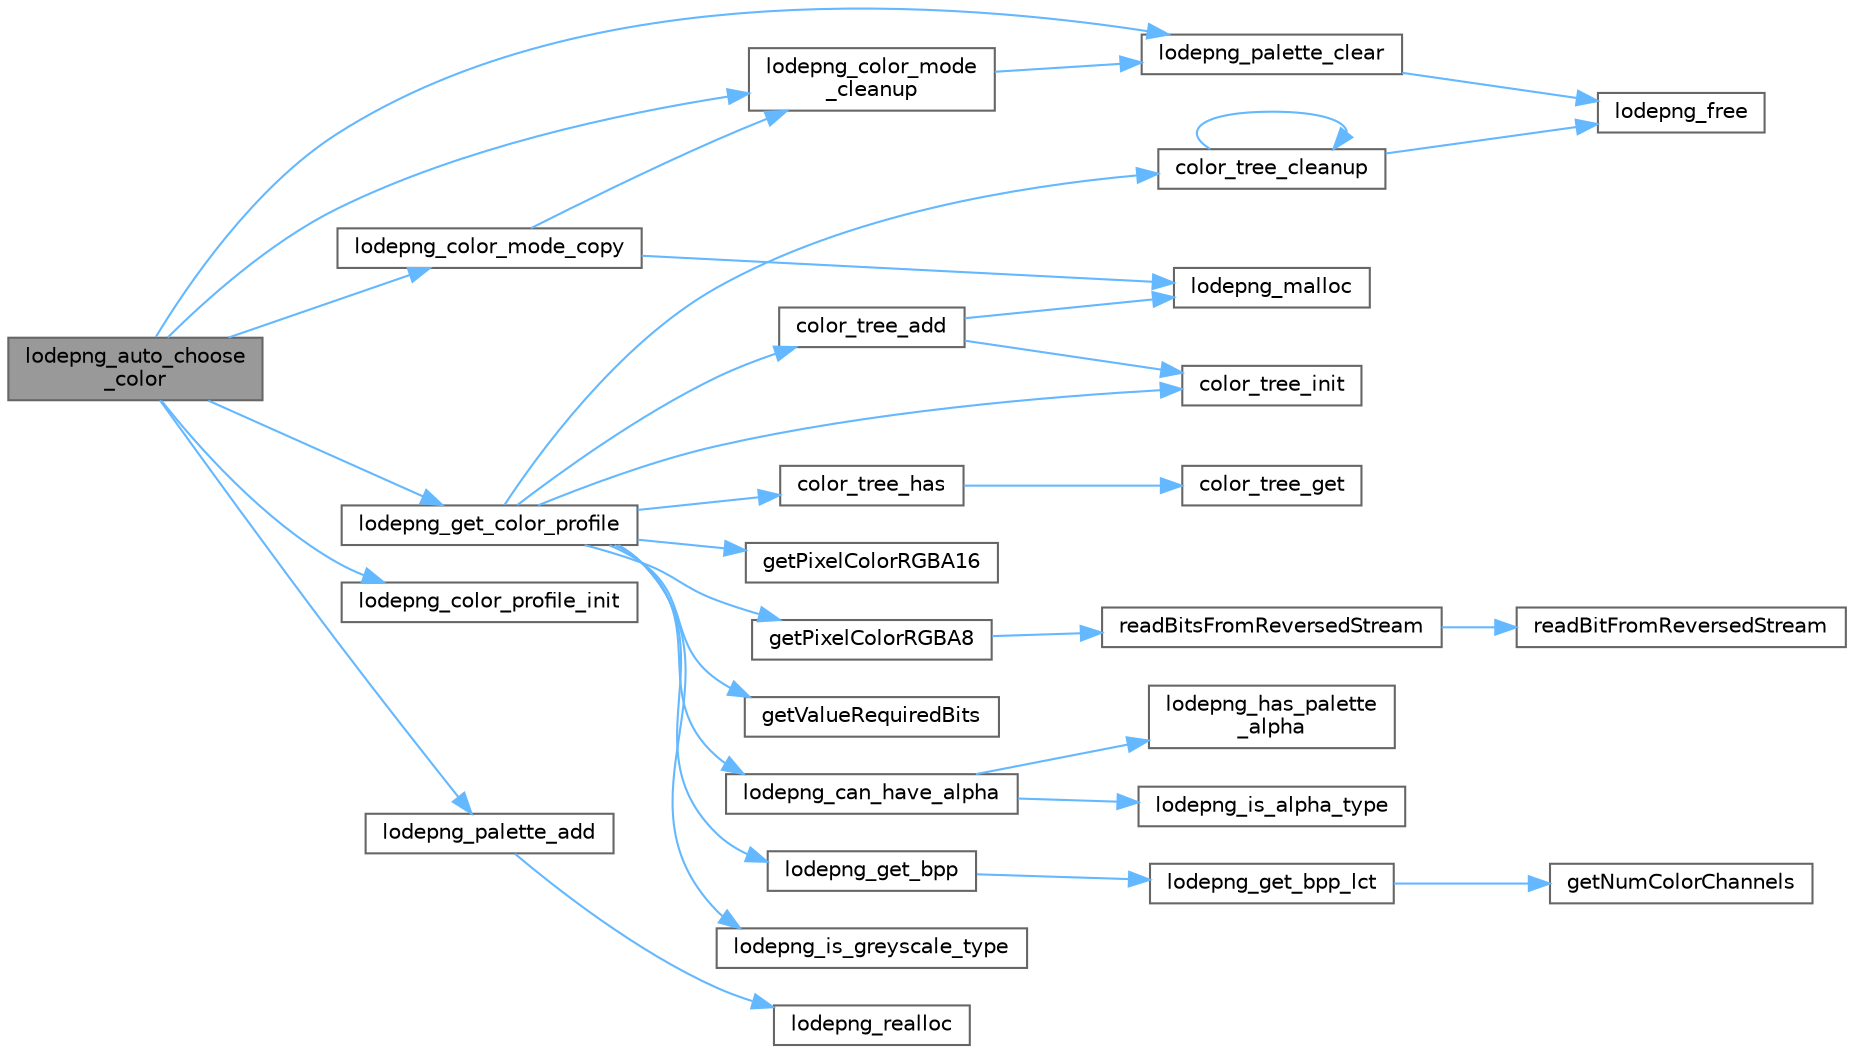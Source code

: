 digraph "lodepng_auto_choose_color"
{
 // LATEX_PDF_SIZE
  bgcolor="transparent";
  edge [fontname=Helvetica,fontsize=10,labelfontname=Helvetica,labelfontsize=10];
  node [fontname=Helvetica,fontsize=10,shape=box,height=0.2,width=0.4];
  rankdir="LR";
  Node1 [id="Node000001",label="lodepng_auto_choose\l_color",height=0.2,width=0.4,color="gray40", fillcolor="grey60", style="filled", fontcolor="black",tooltip=" "];
  Node1 -> Node2 [id="edge33_Node000001_Node000002",color="steelblue1",style="solid",tooltip=" "];
  Node2 [id="Node000002",label="lodepng_color_mode\l_cleanup",height=0.2,width=0.4,color="grey40", fillcolor="white", style="filled",URL="$lodepng_8cpp.html#ab1c7709a984d5842ab314cf5d2dc2dcc",tooltip=" "];
  Node2 -> Node3 [id="edge34_Node000002_Node000003",color="steelblue1",style="solid",tooltip=" "];
  Node3 [id="Node000003",label="lodepng_palette_clear",height=0.2,width=0.4,color="grey40", fillcolor="white", style="filled",URL="$lodepng_8cpp.html#a2aa729ce82079627789a0f8961c82f5e",tooltip=" "];
  Node3 -> Node4 [id="edge35_Node000003_Node000004",color="steelblue1",style="solid",tooltip=" "];
  Node4 [id="Node000004",label="lodepng_free",height=0.2,width=0.4,color="grey40", fillcolor="white", style="filled",URL="$lodepng_8cpp.html#a5cabd4078527ba33b78791fac7e8b15c",tooltip=" "];
  Node1 -> Node5 [id="edge36_Node000001_Node000005",color="steelblue1",style="solid",tooltip=" "];
  Node5 [id="Node000005",label="lodepng_color_mode_copy",height=0.2,width=0.4,color="grey40", fillcolor="white", style="filled",URL="$lodepng_8cpp.html#a7801819a161b96f65259680126e270f1",tooltip=" "];
  Node5 -> Node2 [id="edge37_Node000005_Node000002",color="steelblue1",style="solid",tooltip=" "];
  Node5 -> Node6 [id="edge38_Node000005_Node000006",color="steelblue1",style="solid",tooltip=" "];
  Node6 [id="Node000006",label="lodepng_malloc",height=0.2,width=0.4,color="grey40", fillcolor="white", style="filled",URL="$lodepng_8cpp.html#a15c8edd4f42cb9696d8f837113af9d30",tooltip=" "];
  Node1 -> Node7 [id="edge39_Node000001_Node000007",color="steelblue1",style="solid",tooltip=" "];
  Node7 [id="Node000007",label="lodepng_color_profile_init",height=0.2,width=0.4,color="grey40", fillcolor="white", style="filled",URL="$lodepng_8cpp.html#a9109a42099dc6492056d0c534e5c031f",tooltip=" "];
  Node1 -> Node8 [id="edge40_Node000001_Node000008",color="steelblue1",style="solid",tooltip=" "];
  Node8 [id="Node000008",label="lodepng_get_color_profile",height=0.2,width=0.4,color="grey40", fillcolor="white", style="filled",URL="$lodepng_8cpp.html#a61b594f117c24c1a71eb6bc7a99d9d93",tooltip=" "];
  Node8 -> Node9 [id="edge41_Node000008_Node000009",color="steelblue1",style="solid",tooltip=" "];
  Node9 [id="Node000009",label="color_tree_add",height=0.2,width=0.4,color="grey40", fillcolor="white", style="filled",URL="$lodepng_8cpp.html#aa46975c6bbcf93a68f6b62253f3caf1e",tooltip=" "];
  Node9 -> Node10 [id="edge42_Node000009_Node000010",color="steelblue1",style="solid",tooltip=" "];
  Node10 [id="Node000010",label="color_tree_init",height=0.2,width=0.4,color="grey40", fillcolor="white", style="filled",URL="$lodepng_8cpp.html#aa74699e8ee61d176da398bb2e3b90bb2",tooltip=" "];
  Node9 -> Node6 [id="edge43_Node000009_Node000006",color="steelblue1",style="solid",tooltip=" "];
  Node8 -> Node11 [id="edge44_Node000008_Node000011",color="steelblue1",style="solid",tooltip=" "];
  Node11 [id="Node000011",label="color_tree_cleanup",height=0.2,width=0.4,color="grey40", fillcolor="white", style="filled",URL="$lodepng_8cpp.html#a561706f2a518dd06d27bf0447ea3539d",tooltip=" "];
  Node11 -> Node11 [id="edge45_Node000011_Node000011",color="steelblue1",style="solid",tooltip=" "];
  Node11 -> Node4 [id="edge46_Node000011_Node000004",color="steelblue1",style="solid",tooltip=" "];
  Node8 -> Node12 [id="edge47_Node000008_Node000012",color="steelblue1",style="solid",tooltip=" "];
  Node12 [id="Node000012",label="color_tree_has",height=0.2,width=0.4,color="grey40", fillcolor="white", style="filled",URL="$lodepng_8cpp.html#a04007da395d0d5346b6557100957e530",tooltip=" "];
  Node12 -> Node13 [id="edge48_Node000012_Node000013",color="steelblue1",style="solid",tooltip=" "];
  Node13 [id="Node000013",label="color_tree_get",height=0.2,width=0.4,color="grey40", fillcolor="white", style="filled",URL="$lodepng_8cpp.html#a202cdb563e7857e5a9fde1512902ba64",tooltip=" "];
  Node8 -> Node10 [id="edge49_Node000008_Node000010",color="steelblue1",style="solid",tooltip=" "];
  Node8 -> Node14 [id="edge50_Node000008_Node000014",color="steelblue1",style="solid",tooltip=" "];
  Node14 [id="Node000014",label="getPixelColorRGBA16",height=0.2,width=0.4,color="grey40", fillcolor="white", style="filled",URL="$lodepng_8cpp.html#af0ee0fdc57a1031dbd0f003255e40993",tooltip=" "];
  Node8 -> Node15 [id="edge51_Node000008_Node000015",color="steelblue1",style="solid",tooltip=" "];
  Node15 [id="Node000015",label="getPixelColorRGBA8",height=0.2,width=0.4,color="grey40", fillcolor="white", style="filled",URL="$lodepng_8cpp.html#a42d17731df8bbf57cdc0979b54586940",tooltip=" "];
  Node15 -> Node16 [id="edge52_Node000015_Node000016",color="steelblue1",style="solid",tooltip=" "];
  Node16 [id="Node000016",label="readBitsFromReversedStream",height=0.2,width=0.4,color="grey40", fillcolor="white", style="filled",URL="$lodepng_8cpp.html#a25ac892793826b6ab7542b32dda29739",tooltip=" "];
  Node16 -> Node17 [id="edge53_Node000016_Node000017",color="steelblue1",style="solid",tooltip=" "];
  Node17 [id="Node000017",label="readBitFromReversedStream",height=0.2,width=0.4,color="grey40", fillcolor="white", style="filled",URL="$lodepng_8cpp.html#aa65d1743dade2919f44301461bde054d",tooltip=" "];
  Node8 -> Node18 [id="edge54_Node000008_Node000018",color="steelblue1",style="solid",tooltip=" "];
  Node18 [id="Node000018",label="getValueRequiredBits",height=0.2,width=0.4,color="grey40", fillcolor="white", style="filled",URL="$lodepng_8cpp.html#a7801c23424f9b228da7a5c8de3538eb3",tooltip=" "];
  Node8 -> Node19 [id="edge55_Node000008_Node000019",color="steelblue1",style="solid",tooltip=" "];
  Node19 [id="Node000019",label="lodepng_can_have_alpha",height=0.2,width=0.4,color="grey40", fillcolor="white", style="filled",URL="$lodepng_8cpp.html#a93f12a150968449f016fe93decc1e074",tooltip=" "];
  Node19 -> Node20 [id="edge56_Node000019_Node000020",color="steelblue1",style="solid",tooltip=" "];
  Node20 [id="Node000020",label="lodepng_has_palette\l_alpha",height=0.2,width=0.4,color="grey40", fillcolor="white", style="filled",URL="$lodepng_8cpp.html#a4e89e0d7e13e0f3c098c4cf326cc5014",tooltip=" "];
  Node19 -> Node21 [id="edge57_Node000019_Node000021",color="steelblue1",style="solid",tooltip=" "];
  Node21 [id="Node000021",label="lodepng_is_alpha_type",height=0.2,width=0.4,color="grey40", fillcolor="white", style="filled",URL="$lodepng_8cpp.html#aa255d9a2e4054fc2888bf7670dac4107",tooltip=" "];
  Node8 -> Node22 [id="edge58_Node000008_Node000022",color="steelblue1",style="solid",tooltip=" "];
  Node22 [id="Node000022",label="lodepng_get_bpp",height=0.2,width=0.4,color="grey40", fillcolor="white", style="filled",URL="$lodepng_8cpp.html#a83344b5c8c5839ca42858dd3578220ef",tooltip=" "];
  Node22 -> Node23 [id="edge59_Node000022_Node000023",color="steelblue1",style="solid",tooltip=" "];
  Node23 [id="Node000023",label="lodepng_get_bpp_lct",height=0.2,width=0.4,color="grey40", fillcolor="white", style="filled",URL="$lodepng_8cpp.html#a581d8244dd5d40176291672a3d323b0f",tooltip=" "];
  Node23 -> Node24 [id="edge60_Node000023_Node000024",color="steelblue1",style="solid",tooltip=" "];
  Node24 [id="Node000024",label="getNumColorChannels",height=0.2,width=0.4,color="grey40", fillcolor="white", style="filled",URL="$lodepng_8cpp.html#ab9f52674eca30cc5cbedc379d43f7358",tooltip=" "];
  Node8 -> Node25 [id="edge61_Node000008_Node000025",color="steelblue1",style="solid",tooltip=" "];
  Node25 [id="Node000025",label="lodepng_is_greyscale_type",height=0.2,width=0.4,color="grey40", fillcolor="white", style="filled",URL="$lodepng_8cpp.html#ae0e6996e4aa9ac225f228b2253269127",tooltip=" "];
  Node1 -> Node26 [id="edge62_Node000001_Node000026",color="steelblue1",style="solid",tooltip=" "];
  Node26 [id="Node000026",label="lodepng_palette_add",height=0.2,width=0.4,color="grey40", fillcolor="white", style="filled",URL="$lodepng_8cpp.html#a05bf6fac7afc9025bbcb9f5f9f1b0027",tooltip=" "];
  Node26 -> Node27 [id="edge63_Node000026_Node000027",color="steelblue1",style="solid",tooltip=" "];
  Node27 [id="Node000027",label="lodepng_realloc",height=0.2,width=0.4,color="grey40", fillcolor="white", style="filled",URL="$lodepng_8cpp.html#ad7375c56c635fedd36932cf21b703162",tooltip=" "];
  Node1 -> Node3 [id="edge64_Node000001_Node000003",color="steelblue1",style="solid",tooltip=" "];
}

